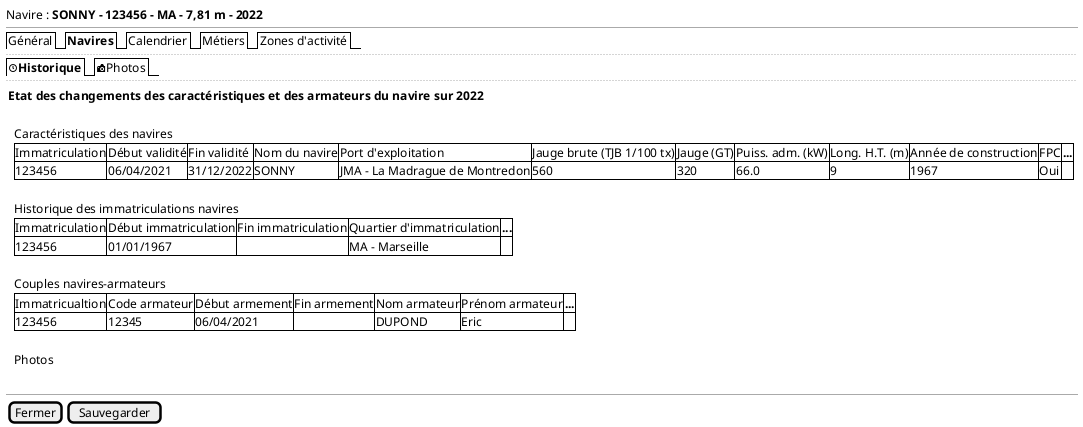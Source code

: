@startsalt
{
  Navire : <b>SONNY - 123456 - MA - 7,81 m - 2022
  --
  {/ Général | <b>Navires | Calendrier | Métiers | Zones d'activité}
  ..
  {/ <&clock><b>Historique | <&camera-slr>Photos}
  ..
  {{
  <b>Etat des changements des caractéristiques et des armateurs du navire sur 2022
    .
    {
    . | Caractéristiques des navires
    . | {# Immatriculation | Début validité | Fin validité | Nom du navire | Port d'exploitation | Jauge brute (TJB 1/100 tx) | Jauge (GT) | Puiss. adm. (kW) | Long. H.T. (m) | Année de construction | FPC | <b>...
       123456 | 06/04/2021 | 31/12/2022 | SONNY | JMA - La Madrague de Montredon | 560 | 320 | 66.0 | 9 | 1967 | Oui}
    .

    . | Historique des immatriculations navires
    . | {# Immatriculation | Début immatriculation | Fin immatriculation | Quartier d'immatriculation | <b>...
       123456 | 01/01/1967 | . | MA - Marseille}
    .

    . | Couples navires-armateurs
    . | {# Immatricualtion | Code armateur | Début armement | Fin armement | Nom armateur | Prénom armateur | <b>...
       123456 | 12345 | 06/04/2021 | . | DUPOND | Eric}
    .

    . | Photos
    }
  }

}

  .
  --
  { [Fermer] | [Sauvegarder] }
}
@endsalt